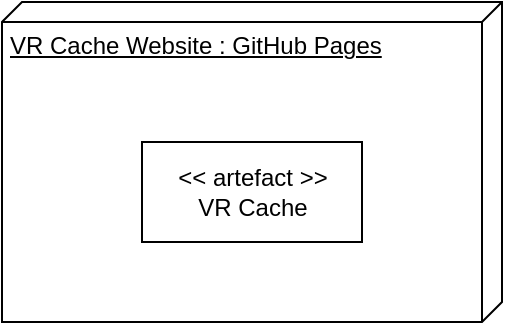 <mxfile version="20.0.1" type="device"><diagram id="K_uPHhe28RrgHjMHbbNQ" name="Page-1"><mxGraphModel dx="1422" dy="780" grid="1" gridSize="10" guides="1" tooltips="1" connect="1" arrows="1" fold="1" page="1" pageScale="1" pageWidth="827" pageHeight="1169" math="0" shadow="0"><root><mxCell id="0"/><mxCell id="1" parent="0"/><mxCell id="-UGN6E7H-3X099h8yAw3-1" value="VR Cache Website : GitHub Pages" style="verticalAlign=top;align=left;spacingTop=8;spacingLeft=2;spacingRight=12;shape=cube;size=10;direction=south;fontStyle=4;html=1;" vertex="1" parent="1"><mxGeometry x="190" y="220" width="250" height="160" as="geometry"/></mxCell><mxCell id="-UGN6E7H-3X099h8yAw3-2" value="&lt;div&gt;&amp;lt;&amp;lt; artefact &amp;gt;&amp;gt;&lt;/div&gt;&lt;div&gt;VR Cache&lt;br&gt;&lt;/div&gt;" style="html=1;" vertex="1" parent="1"><mxGeometry x="260" y="290" width="110" height="50" as="geometry"/></mxCell></root></mxGraphModel></diagram></mxfile>
